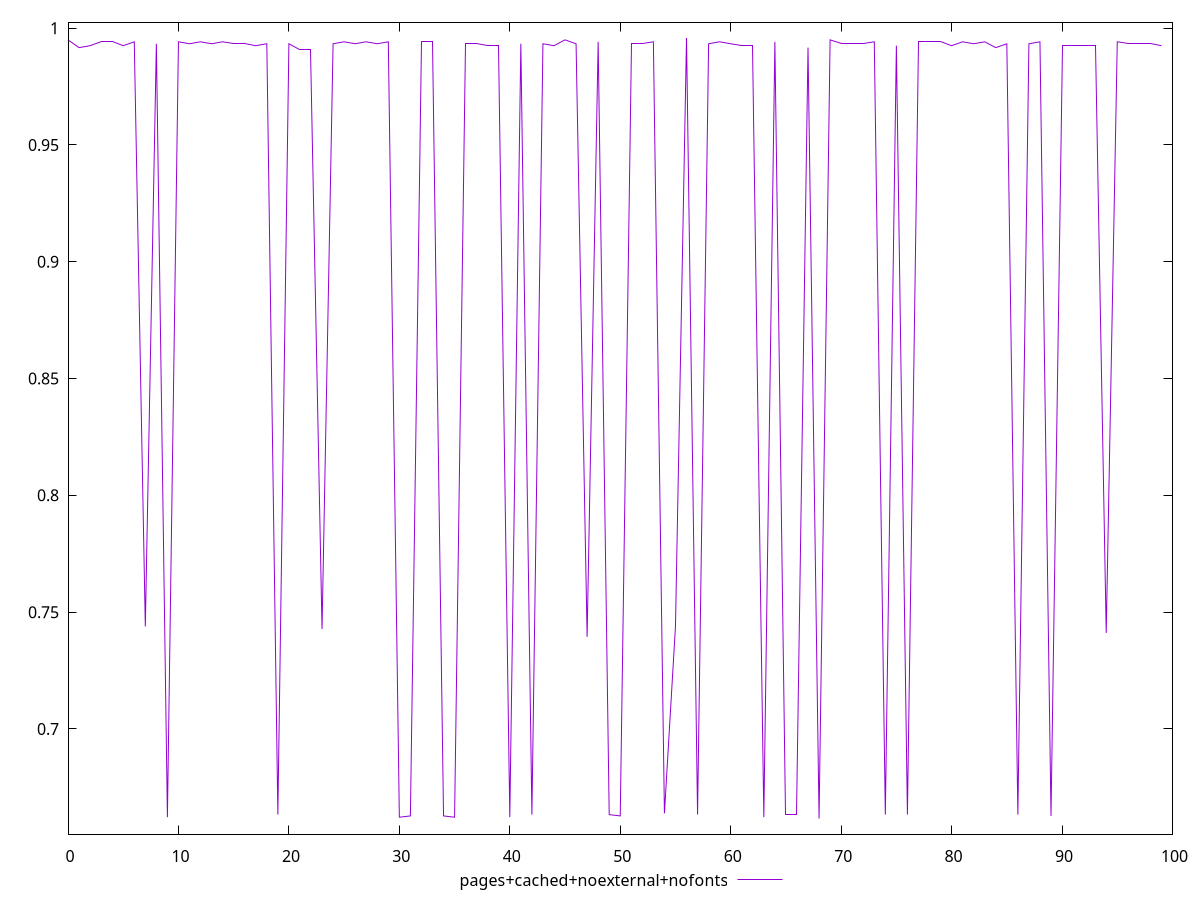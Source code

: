 $_pagesCachedNoexternalNofonts <<EOF
0.995
0.9916666666666667
0.9925
0.9941666666666666
0.9941666666666666
0.9925
0.9941666666666666
0.7438888888888889
0.9933333333333333
0.6622222222222223
0.9941666666666666
0.9933333333333333
0.9941666666666666
0.9933333333333333
0.9941666666666666
0.9933333333333333
0.9933333333333333
0.9925
0.9933333333333333
0.6633333333333333
0.9933333333333333
0.9908333333333333
0.9908333333333333
0.7427777777777778
0.9933333333333333
0.9941666666666666
0.9933333333333333
0.9941666666666666
0.9933333333333333
0.9941666666666666
0.6622222222222223
0.6627777777777778
0.9941666666666666
0.9941666666666666
0.6627777777777778
0.6622222222222223
0.9933333333333333
0.9933333333333333
0.9925
0.9925
0.6622222222222223
0.9933333333333333
0.6633333333333333
0.9933333333333333
0.9925
0.995
0.9933333333333333
0.7394444444444445
0.9941666666666666
0.6633333333333333
0.6627777777777778
0.9933333333333333
0.9933333333333333
0.9941666666666666
0.6638888888888889
0.7438888888888889
0.9958333333333333
0.6633333333333333
0.9933333333333333
0.9941666666666666
0.9933333333333333
0.9925
0.9925
0.6622222222222223
0.9941666666666666
0.6633333333333333
0.6633333333333333
0.9916666666666667
0.6616666666666666
0.995
0.9933333333333333
0.9933333333333333
0.9933333333333333
0.9941666666666666
0.6633333333333333
0.9925
0.6633333333333333
0.9941666666666666
0.9941666666666666
0.9941666666666666
0.9925
0.9941666666666666
0.9933333333333333
0.9941666666666666
0.9916666666666667
0.9933333333333333
0.6633333333333333
0.9933333333333333
0.9941666666666666
0.6627777777777778
0.9925
0.9925
0.9925
0.9925
0.7411111111111112
0.9941666666666666
0.9933333333333333
0.9933333333333333
0.9933333333333333
0.9925
EOF
set key outside below
set terminal pngcairo
set output "report_00006_2020-11-02T20-21-41.718Z/render-blocking-resources/pages+cached+noexternal+nofonts//score.png"
set yrange [0.6549833333333333:1.0025166666666667]
plot $_pagesCachedNoexternalNofonts title "pages+cached+noexternal+nofonts" with line ,